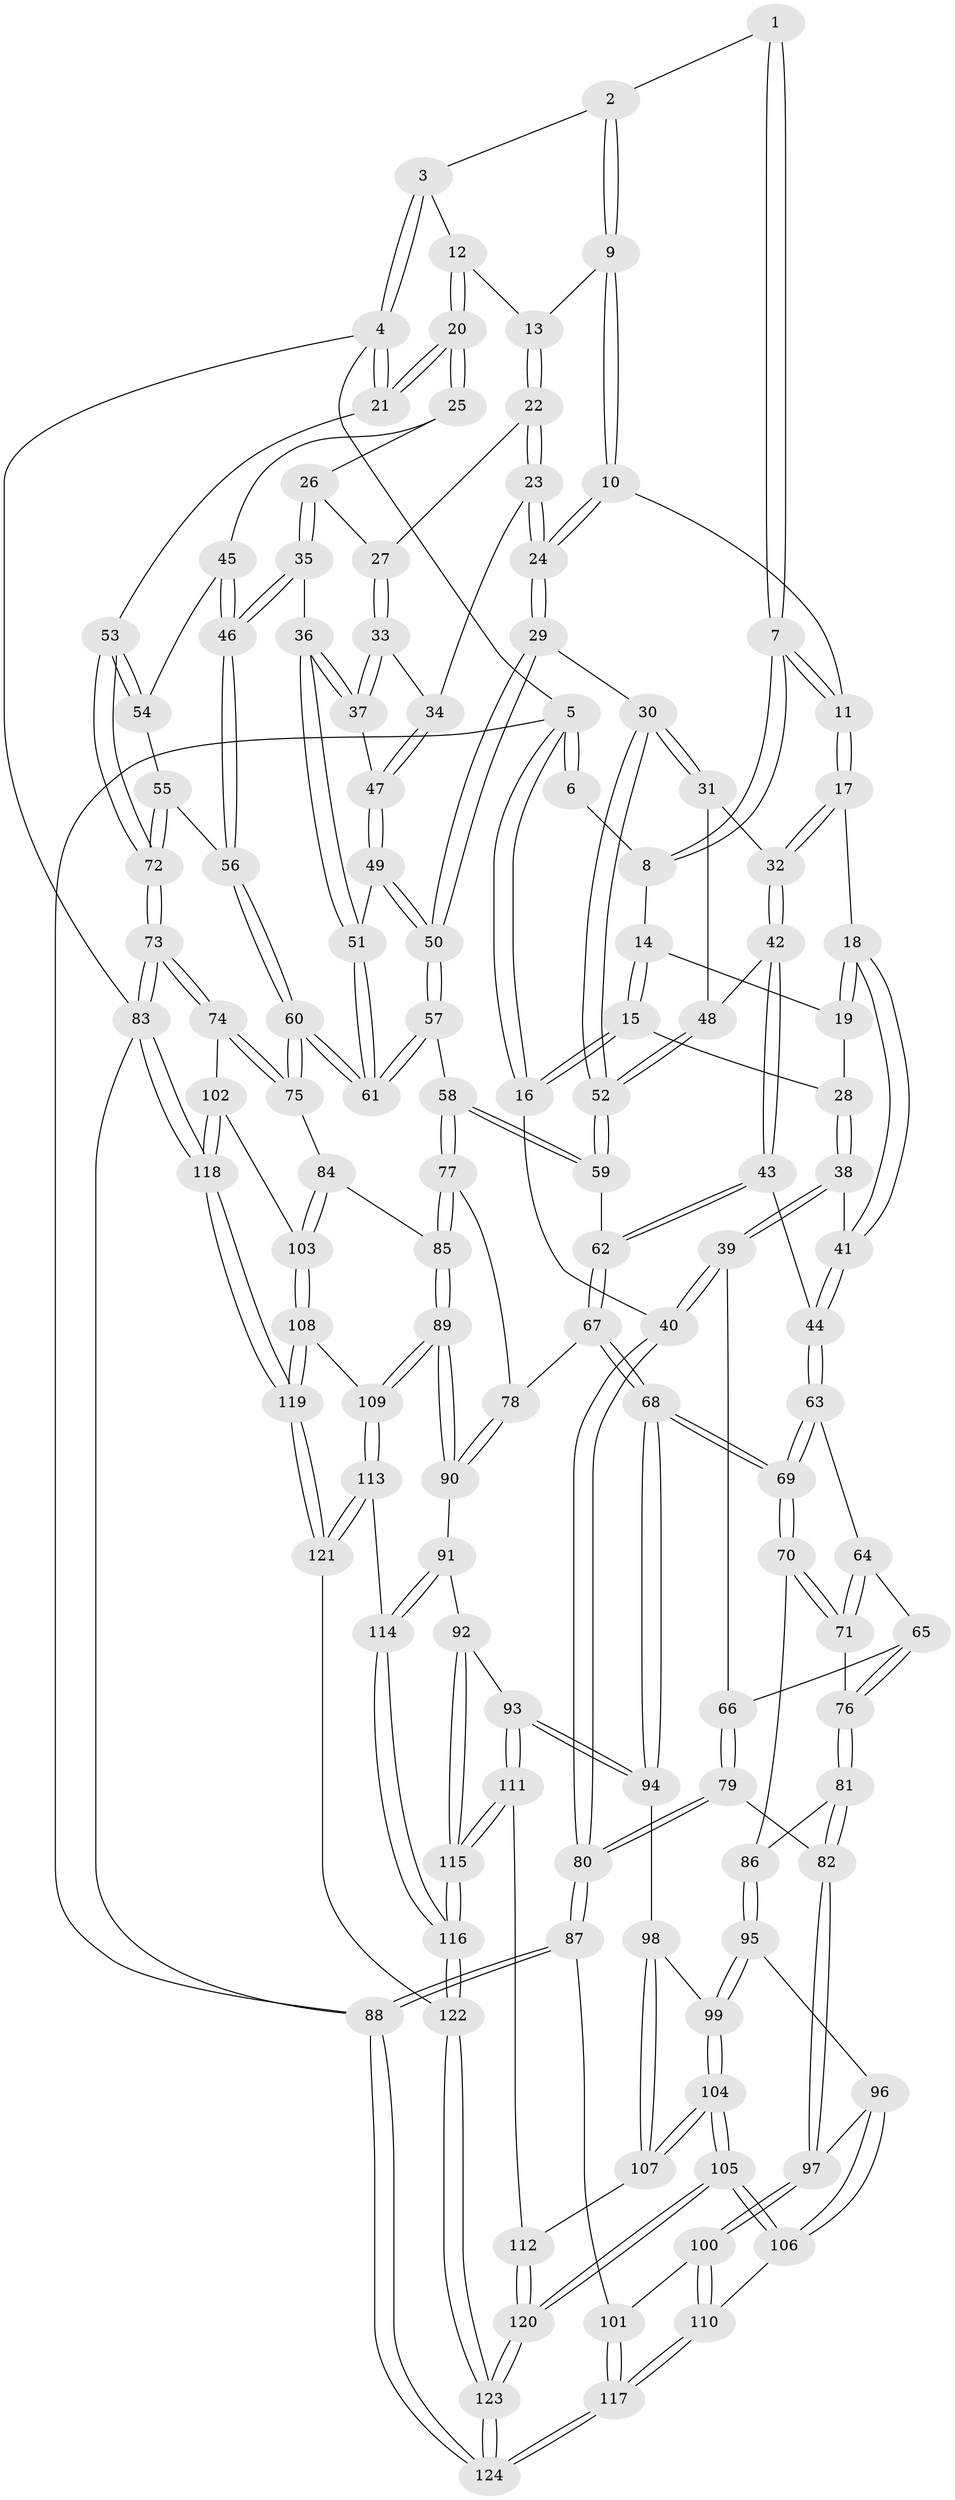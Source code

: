 // coarse degree distribution, {3: 0.10465116279069768, 4: 0.37209302325581395, 5: 0.37209302325581395, 6: 0.13953488372093023, 7: 0.011627906976744186}
// Generated by graph-tools (version 1.1) at 2025/24/03/03/25 07:24:40]
// undirected, 124 vertices, 307 edges
graph export_dot {
graph [start="1"]
  node [color=gray90,style=filled];
  1 [pos="+0.3815815627272852+0"];
  2 [pos="+0.6069272814928333+0"];
  3 [pos="+0.7104352877170631+0"];
  4 [pos="+1+0"];
  5 [pos="+0+0"];
  6 [pos="+0.23490276173140023+0"];
  7 [pos="+0.36192192611329044+0.09008776483707757"];
  8 [pos="+0.2800537559913301+0.06426083776404025"];
  9 [pos="+0.5813250928774256+0.048051778285696366"];
  10 [pos="+0.5313183283869861+0.12839012427268465"];
  11 [pos="+0.45745024224496345+0.1597872333575829"];
  12 [pos="+0.833397586581394+0.16469814215917553"];
  13 [pos="+0.8020582933906111+0.18393128923464971"];
  14 [pos="+0.2700387578203668+0.07395081096327354"];
  15 [pos="+0.10660253302578082+0.16563466745841854"];
  16 [pos="+0+0"];
  17 [pos="+0.40367857761645204+0.226046980569074"];
  18 [pos="+0.36960421256604237+0.24223261068690685"];
  19 [pos="+0.30669197664924414+0.22004026282262487"];
  20 [pos="+1+0.023988160997505035"];
  21 [pos="+1+0"];
  22 [pos="+0.7913445452939324+0.22445387764732647"];
  23 [pos="+0.64368606211093+0.3197758869895341"];
  24 [pos="+0.6346648588175415+0.3207914238894298"];
  25 [pos="+1+0.2064097024247807"];
  26 [pos="+0.8949384063467222+0.3009967453334852"];
  27 [pos="+0.81630826329145+0.2729046034684054"];
  28 [pos="+0.13415210992157897+0.20080333935772957"];
  29 [pos="+0.6038625724590994+0.37544841711388016"];
  30 [pos="+0.5897947609325627+0.38533313933527275"];
  31 [pos="+0.5130545356516462+0.36534390025350383"];
  32 [pos="+0.469843567342836+0.3494070921068714"];
  33 [pos="+0.8158299839591658+0.2848194629281367"];
  34 [pos="+0.7243450547769528+0.363457671430343"];
  35 [pos="+0.8917664360285742+0.4134194954234336"];
  36 [pos="+0.8454476364930518+0.3979368196511354"];
  37 [pos="+0.8174685170271165+0.3781270406677743"];
  38 [pos="+0.16177237046380838+0.3583166238912019"];
  39 [pos="+0.03229581306173577+0.49667929140507394"];
  40 [pos="+0+0.477604741256868"];
  41 [pos="+0.29766719852117346+0.39182872136733005"];
  42 [pos="+0.40070475603944844+0.43114885964303273"];
  43 [pos="+0.33742531146287585+0.4557929664804801"];
  44 [pos="+0.3325477924090384+0.455879363016489"];
  45 [pos="+0.9100833178561196+0.40846778126274463"];
  46 [pos="+0.8940588893290711+0.41522352542261554"];
  47 [pos="+0.7609893314625569+0.3865622995973761"];
  48 [pos="+0.4540705507539422+0.4423108195597516"];
  49 [pos="+0.7577469843994142+0.3983575313876187"];
  50 [pos="+0.7041865042547807+0.48319534138963277"];
  51 [pos="+0.7825881013942948+0.4754608418456735"];
  52 [pos="+0.5482061716557218+0.47897846728947324"];
  53 [pos="+1+0.3950077655051733"];
  54 [pos="+0.9204426784755356+0.4095565235268282"];
  55 [pos="+1+0.5153489193977983"];
  56 [pos="+0.9035795856107249+0.5439474135417671"];
  57 [pos="+0.7357102904682363+0.5763370517079028"];
  58 [pos="+0.732914235173112+0.5774237452112274"];
  59 [pos="+0.5459369193686291+0.5256334833498522"];
  60 [pos="+0.8461165312557462+0.6149027064189709"];
  61 [pos="+0.7520716018190918+0.5784910289199632"];
  62 [pos="+0.5143052279458711+0.5627517741659837"];
  63 [pos="+0.3315022162560216+0.45845557163240175"];
  64 [pos="+0.2658033975773338+0.5296076575043118"];
  65 [pos="+0.13518480132864893+0.5520048654246896"];
  66 [pos="+0.07211917571600225+0.5328787968671795"];
  67 [pos="+0.4797935748150031+0.6832843557716258"];
  68 [pos="+0.43160557995555243+0.7114739649441058"];
  69 [pos="+0.42731577295021406+0.7097675118036875"];
  70 [pos="+0.3812438826638947+0.7050253232247999"];
  71 [pos="+0.2972324875342486+0.6540353842468827"];
  72 [pos="+1+0.5056067915568284"];
  73 [pos="+1+0.8361018643092781"];
  74 [pos="+0.9804811686595648+0.7718893607330954"];
  75 [pos="+0.8823969214558386+0.7187486845771878"];
  76 [pos="+0.2123454244318328+0.666954020731596"];
  77 [pos="+0.6418627380798937+0.6840606467219738"];
  78 [pos="+0.576550533713678+0.7044313956748288"];
  79 [pos="+0.09196084754139462+0.7457263632149383"];
  80 [pos="+0+0.7021209564879793"];
  81 [pos="+0.18100708765057721+0.7234320555173764"];
  82 [pos="+0.09578482482944066+0.7498835895236556"];
  83 [pos="+1+1"];
  84 [pos="+0.821826854778072+0.7661168314431199"];
  85 [pos="+0.756181819749547+0.8096712501174352"];
  86 [pos="+0.25289934857267854+0.7824042818322033"];
  87 [pos="+0+0.9122393418975728"];
  88 [pos="+0+1"];
  89 [pos="+0.729594638958915+0.8533366575879319"];
  90 [pos="+0.6383624730663001+0.8586159525678331"];
  91 [pos="+0.6279827790771138+0.8663723689111649"];
  92 [pos="+0.6215092148033338+0.8692277835531527"];
  93 [pos="+0.44146123215738914+0.8191296325259672"];
  94 [pos="+0.4348840437730758+0.8000608890111776"];
  95 [pos="+0.24556123488147583+0.8183989123956379"];
  96 [pos="+0.1951208448553474+0.8302617307254644"];
  97 [pos="+0.09756042960949766+0.8215006182662455"];
  98 [pos="+0.31846742819113494+0.8516161425930426"];
  99 [pos="+0.24870691791776942+0.8244843468121164"];
  100 [pos="+0.07561610216699699+0.8760992168049426"];
  101 [pos="+0.02248612302976814+0.888466110180769"];
  102 [pos="+0.8731243226676328+0.928161505909833"];
  103 [pos="+0.8571932426143396+0.9211469893983842"];
  104 [pos="+0.2444156411785129+0.9246155867604001"];
  105 [pos="+0.21363746825170754+0.967838824870723"];
  106 [pos="+0.19403584820063904+0.9543329247792142"];
  107 [pos="+0.3058812950279687+0.9035620694492645"];
  108 [pos="+0.7483160787954433+0.8966164236046852"];
  109 [pos="+0.745233160571927+0.8931730900236143"];
  110 [pos="+0.10283723780777347+0.9089803847690869"];
  111 [pos="+0.43812233066719686+0.8918979949491658"];
  112 [pos="+0.3634564920149034+0.9312561093198001"];
  113 [pos="+0.680659451681222+0.9839285096346715"];
  114 [pos="+0.6501052917717731+0.9605931262078694"];
  115 [pos="+0.5140375240920216+1"];
  116 [pos="+0.5142194714577528+1"];
  117 [pos="+0.047008420015209516+1"];
  118 [pos="+0.992053027110183+1"];
  119 [pos="+0.9030948968116095+1"];
  120 [pos="+0.26321149850710446+1"];
  121 [pos="+0.6678539047572954+1"];
  122 [pos="+0.5126077060100609+1"];
  123 [pos="+0.27475482018441+1"];
  124 [pos="+0+1"];
  1 -- 2;
  1 -- 7;
  1 -- 7;
  2 -- 3;
  2 -- 9;
  2 -- 9;
  3 -- 4;
  3 -- 4;
  3 -- 12;
  4 -- 5;
  4 -- 21;
  4 -- 21;
  4 -- 83;
  5 -- 6;
  5 -- 6;
  5 -- 16;
  5 -- 16;
  5 -- 88;
  6 -- 8;
  7 -- 8;
  7 -- 8;
  7 -- 11;
  7 -- 11;
  8 -- 14;
  9 -- 10;
  9 -- 10;
  9 -- 13;
  10 -- 11;
  10 -- 24;
  10 -- 24;
  11 -- 17;
  11 -- 17;
  12 -- 13;
  12 -- 20;
  12 -- 20;
  13 -- 22;
  13 -- 22;
  14 -- 15;
  14 -- 15;
  14 -- 19;
  15 -- 16;
  15 -- 16;
  15 -- 28;
  16 -- 40;
  17 -- 18;
  17 -- 32;
  17 -- 32;
  18 -- 19;
  18 -- 19;
  18 -- 41;
  18 -- 41;
  19 -- 28;
  20 -- 21;
  20 -- 21;
  20 -- 25;
  20 -- 25;
  21 -- 53;
  22 -- 23;
  22 -- 23;
  22 -- 27;
  23 -- 24;
  23 -- 24;
  23 -- 34;
  24 -- 29;
  24 -- 29;
  25 -- 26;
  25 -- 45;
  26 -- 27;
  26 -- 35;
  26 -- 35;
  27 -- 33;
  27 -- 33;
  28 -- 38;
  28 -- 38;
  29 -- 30;
  29 -- 50;
  29 -- 50;
  30 -- 31;
  30 -- 31;
  30 -- 52;
  30 -- 52;
  31 -- 32;
  31 -- 48;
  32 -- 42;
  32 -- 42;
  33 -- 34;
  33 -- 37;
  33 -- 37;
  34 -- 47;
  34 -- 47;
  35 -- 36;
  35 -- 46;
  35 -- 46;
  36 -- 37;
  36 -- 37;
  36 -- 51;
  36 -- 51;
  37 -- 47;
  38 -- 39;
  38 -- 39;
  38 -- 41;
  39 -- 40;
  39 -- 40;
  39 -- 66;
  40 -- 80;
  40 -- 80;
  41 -- 44;
  41 -- 44;
  42 -- 43;
  42 -- 43;
  42 -- 48;
  43 -- 44;
  43 -- 62;
  43 -- 62;
  44 -- 63;
  44 -- 63;
  45 -- 46;
  45 -- 46;
  45 -- 54;
  46 -- 56;
  46 -- 56;
  47 -- 49;
  47 -- 49;
  48 -- 52;
  48 -- 52;
  49 -- 50;
  49 -- 50;
  49 -- 51;
  50 -- 57;
  50 -- 57;
  51 -- 61;
  51 -- 61;
  52 -- 59;
  52 -- 59;
  53 -- 54;
  53 -- 54;
  53 -- 72;
  53 -- 72;
  54 -- 55;
  55 -- 56;
  55 -- 72;
  55 -- 72;
  56 -- 60;
  56 -- 60;
  57 -- 58;
  57 -- 61;
  57 -- 61;
  58 -- 59;
  58 -- 59;
  58 -- 77;
  58 -- 77;
  59 -- 62;
  60 -- 61;
  60 -- 61;
  60 -- 75;
  60 -- 75;
  62 -- 67;
  62 -- 67;
  63 -- 64;
  63 -- 69;
  63 -- 69;
  64 -- 65;
  64 -- 71;
  64 -- 71;
  65 -- 66;
  65 -- 76;
  65 -- 76;
  66 -- 79;
  66 -- 79;
  67 -- 68;
  67 -- 68;
  67 -- 78;
  68 -- 69;
  68 -- 69;
  68 -- 94;
  68 -- 94;
  69 -- 70;
  69 -- 70;
  70 -- 71;
  70 -- 71;
  70 -- 86;
  71 -- 76;
  72 -- 73;
  72 -- 73;
  73 -- 74;
  73 -- 74;
  73 -- 83;
  73 -- 83;
  74 -- 75;
  74 -- 75;
  74 -- 102;
  75 -- 84;
  76 -- 81;
  76 -- 81;
  77 -- 78;
  77 -- 85;
  77 -- 85;
  78 -- 90;
  78 -- 90;
  79 -- 80;
  79 -- 80;
  79 -- 82;
  80 -- 87;
  80 -- 87;
  81 -- 82;
  81 -- 82;
  81 -- 86;
  82 -- 97;
  82 -- 97;
  83 -- 118;
  83 -- 118;
  83 -- 88;
  84 -- 85;
  84 -- 103;
  84 -- 103;
  85 -- 89;
  85 -- 89;
  86 -- 95;
  86 -- 95;
  87 -- 88;
  87 -- 88;
  87 -- 101;
  88 -- 124;
  88 -- 124;
  89 -- 90;
  89 -- 90;
  89 -- 109;
  89 -- 109;
  90 -- 91;
  91 -- 92;
  91 -- 114;
  91 -- 114;
  92 -- 93;
  92 -- 115;
  92 -- 115;
  93 -- 94;
  93 -- 94;
  93 -- 111;
  93 -- 111;
  94 -- 98;
  95 -- 96;
  95 -- 99;
  95 -- 99;
  96 -- 97;
  96 -- 106;
  96 -- 106;
  97 -- 100;
  97 -- 100;
  98 -- 99;
  98 -- 107;
  98 -- 107;
  99 -- 104;
  99 -- 104;
  100 -- 101;
  100 -- 110;
  100 -- 110;
  101 -- 117;
  101 -- 117;
  102 -- 103;
  102 -- 118;
  102 -- 118;
  103 -- 108;
  103 -- 108;
  104 -- 105;
  104 -- 105;
  104 -- 107;
  104 -- 107;
  105 -- 106;
  105 -- 106;
  105 -- 120;
  105 -- 120;
  106 -- 110;
  107 -- 112;
  108 -- 109;
  108 -- 119;
  108 -- 119;
  109 -- 113;
  109 -- 113;
  110 -- 117;
  110 -- 117;
  111 -- 112;
  111 -- 115;
  111 -- 115;
  112 -- 120;
  112 -- 120;
  113 -- 114;
  113 -- 121;
  113 -- 121;
  114 -- 116;
  114 -- 116;
  115 -- 116;
  115 -- 116;
  116 -- 122;
  116 -- 122;
  117 -- 124;
  117 -- 124;
  118 -- 119;
  118 -- 119;
  119 -- 121;
  119 -- 121;
  120 -- 123;
  120 -- 123;
  121 -- 122;
  122 -- 123;
  122 -- 123;
  123 -- 124;
  123 -- 124;
}
